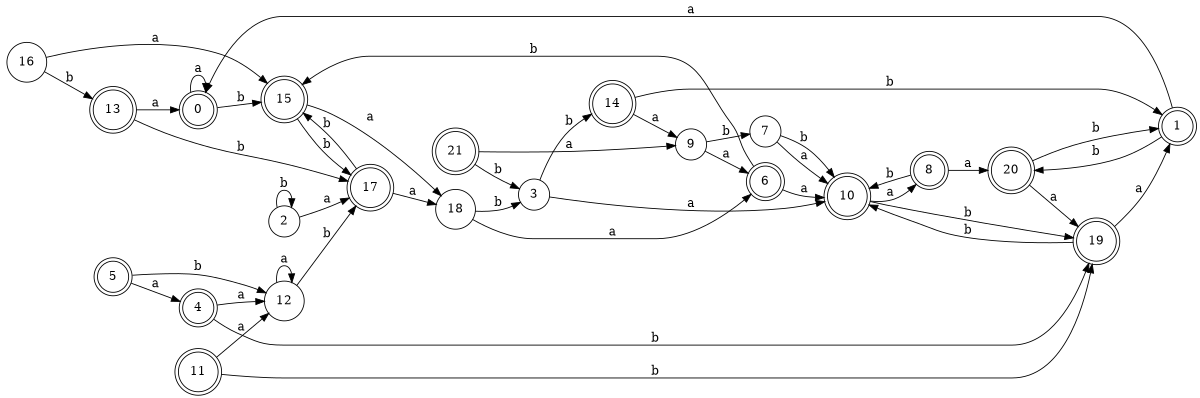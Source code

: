 digraph n18_6 {
__start0 [label="" shape="none"];

rankdir=LR;
size="8,5";

s0 [style="rounded,filled", color="black", fillcolor="white" shape="doublecircle", label="0"];
s1 [style="rounded,filled", color="black", fillcolor="white" shape="doublecircle", label="1"];
s2 [style="filled", color="black", fillcolor="white" shape="circle", label="2"];
s3 [style="filled", color="black", fillcolor="white" shape="circle", label="3"];
s4 [style="rounded,filled", color="black", fillcolor="white" shape="doublecircle", label="4"];
s5 [style="rounded,filled", color="black", fillcolor="white" shape="doublecircle", label="5"];
s6 [style="rounded,filled", color="black", fillcolor="white" shape="doublecircle", label="6"];
s7 [style="filled", color="black", fillcolor="white" shape="circle", label="7"];
s8 [style="rounded,filled", color="black", fillcolor="white" shape="doublecircle", label="8"];
s9 [style="filled", color="black", fillcolor="white" shape="circle", label="9"];
s10 [style="rounded,filled", color="black", fillcolor="white" shape="doublecircle", label="10"];
s11 [style="rounded,filled", color="black", fillcolor="white" shape="doublecircle", label="11"];
s12 [style="filled", color="black", fillcolor="white" shape="circle", label="12"];
s13 [style="rounded,filled", color="black", fillcolor="white" shape="doublecircle", label="13"];
s14 [style="rounded,filled", color="black", fillcolor="white" shape="doublecircle", label="14"];
s15 [style="rounded,filled", color="black", fillcolor="white" shape="doublecircle", label="15"];
s16 [style="filled", color="black", fillcolor="white" shape="circle", label="16"];
s17 [style="rounded,filled", color="black", fillcolor="white" shape="doublecircle", label="17"];
s18 [style="filled", color="black", fillcolor="white" shape="circle", label="18"];
s19 [style="rounded,filled", color="black", fillcolor="white" shape="doublecircle", label="19"];
s20 [style="rounded,filled", color="black", fillcolor="white" shape="doublecircle", label="20"];
s21 [style="rounded,filled", color="black", fillcolor="white" shape="doublecircle", label="21"];
s0 -> s0 [label="a"];
s0 -> s15 [label="b"];
s1 -> s0 [label="a"];
s1 -> s20 [label="b"];
s2 -> s17 [label="a"];
s2 -> s2 [label="b"];
s3 -> s10 [label="a"];
s3 -> s14 [label="b"];
s4 -> s12 [label="a"];
s4 -> s19 [label="b"];
s5 -> s4 [label="a"];
s5 -> s12 [label="b"];
s6 -> s10 [label="a"];
s6 -> s15 [label="b"];
s7 -> s10 [label="a"];
s7 -> s10 [label="b"];
s8 -> s20 [label="a"];
s8 -> s10 [label="b"];
s9 -> s6 [label="a"];
s9 -> s7 [label="b"];
s10 -> s8 [label="a"];
s10 -> s19 [label="b"];
s11 -> s12 [label="a"];
s11 -> s19 [label="b"];
s12 -> s12 [label="a"];
s12 -> s17 [label="b"];
s13 -> s0 [label="a"];
s13 -> s17 [label="b"];
s14 -> s9 [label="a"];
s14 -> s1 [label="b"];
s15 -> s18 [label="a"];
s15 -> s17 [label="b"];
s16 -> s15 [label="a"];
s16 -> s13 [label="b"];
s17 -> s18 [label="a"];
s17 -> s15 [label="b"];
s18 -> s6 [label="a"];
s18 -> s3 [label="b"];
s19 -> s1 [label="a"];
s19 -> s10 [label="b"];
s20 -> s19 [label="a"];
s20 -> s1 [label="b"];
s21 -> s9 [label="a"];
s21 -> s3 [label="b"];

}